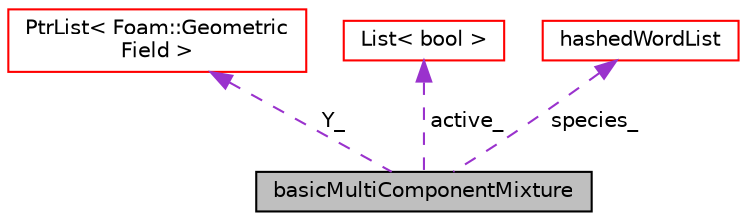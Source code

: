 digraph "basicMultiComponentMixture"
{
  bgcolor="transparent";
  edge [fontname="Helvetica",fontsize="10",labelfontname="Helvetica",labelfontsize="10"];
  node [fontname="Helvetica",fontsize="10",shape=record];
  Node10 [label="basicMultiComponentMixture",height=0.2,width=0.4,color="black", fillcolor="grey75", style="filled", fontcolor="black"];
  Node11 -> Node10 [dir="back",color="darkorchid3",fontsize="10",style="dashed",label=" Y_" ,fontname="Helvetica"];
  Node11 [label="PtrList\< Foam::Geometric\lField \>",height=0.2,width=0.4,color="red",URL="$a27029.html"];
  Node16 -> Node10 [dir="back",color="darkorchid3",fontsize="10",style="dashed",label=" active_" ,fontname="Helvetica"];
  Node16 [label="List\< bool \>",height=0.2,width=0.4,color="red",URL="$a26833.html"];
  Node20 -> Node10 [dir="back",color="darkorchid3",fontsize="10",style="dashed",label=" species_" ,fontname="Helvetica"];
  Node20 [label="hashedWordList",height=0.2,width=0.4,color="red",URL="$a29549.html",tooltip="A wordList with hashed indices for faster lookup by name. "];
}

